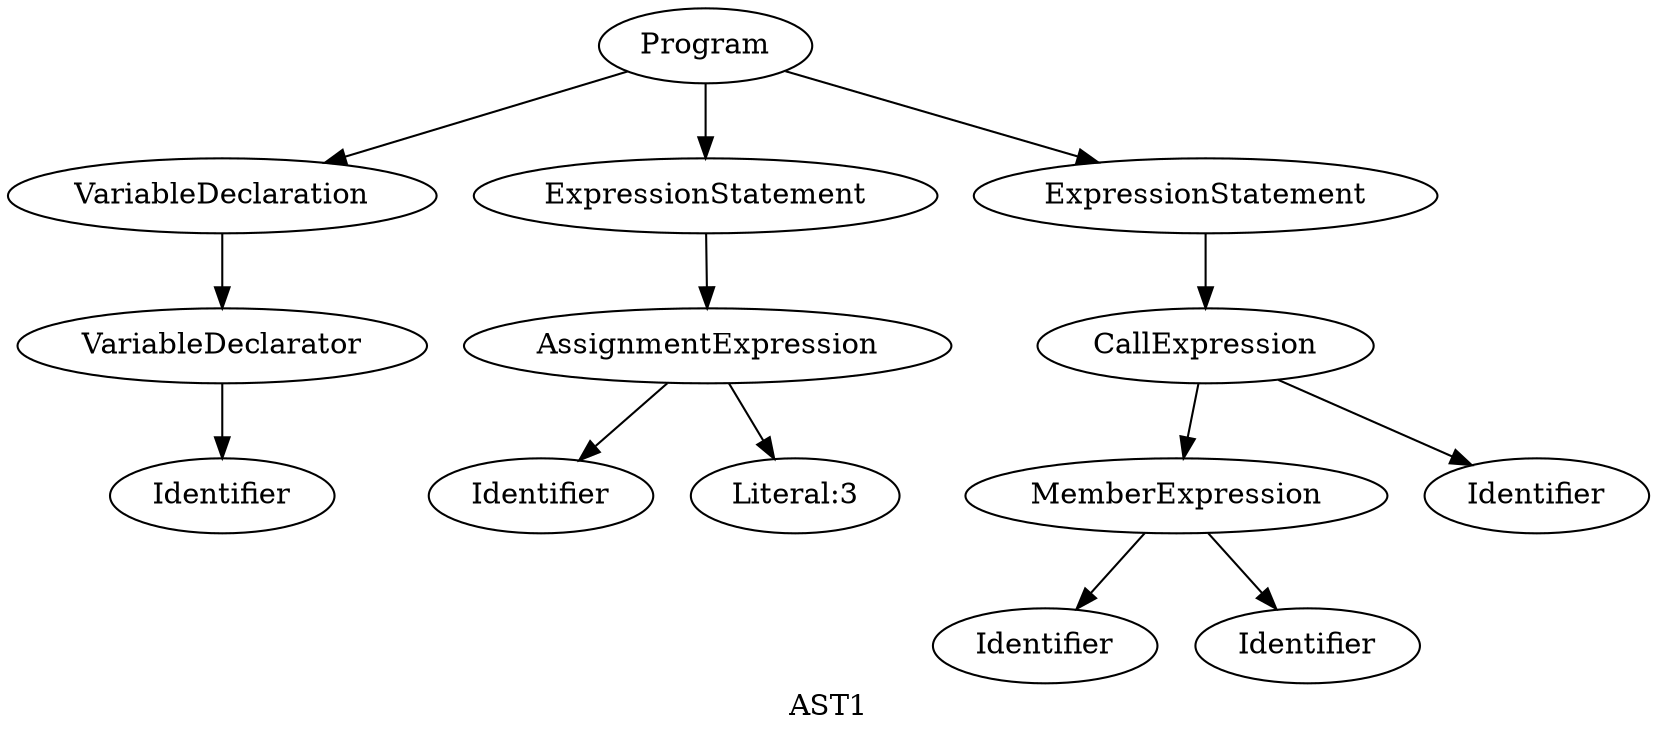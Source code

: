 digraph AST1 {
  graph [label="AST1"];
"0" [label="Program"]
"1" [label="VariableDeclaration"]
"2" [label="VariableDeclarator"]
"3" [label="Identifier"]
"4" [label="ExpressionStatement"]
"5" [label="AssignmentExpression"]
"6" [label="Identifier"]
"7" [label="Literal:3"]
"8" [label="ExpressionStatement"]
"9" [label="CallExpression"]
"10" [label="MemberExpression"]
"11" [label="Identifier"]
"12" [label="Identifier"]
"13" [label="Identifier"]
"0" -> "1"
"1" -> "2"
"2" -> "3"
"0" -> "4"
"4" -> "5"
"5" -> "6"
"5" -> "7"
"0" -> "8"
"8" -> "9"
"9" -> "10"
"10" -> "11"
"10" -> "12"
"9" -> "13"
}